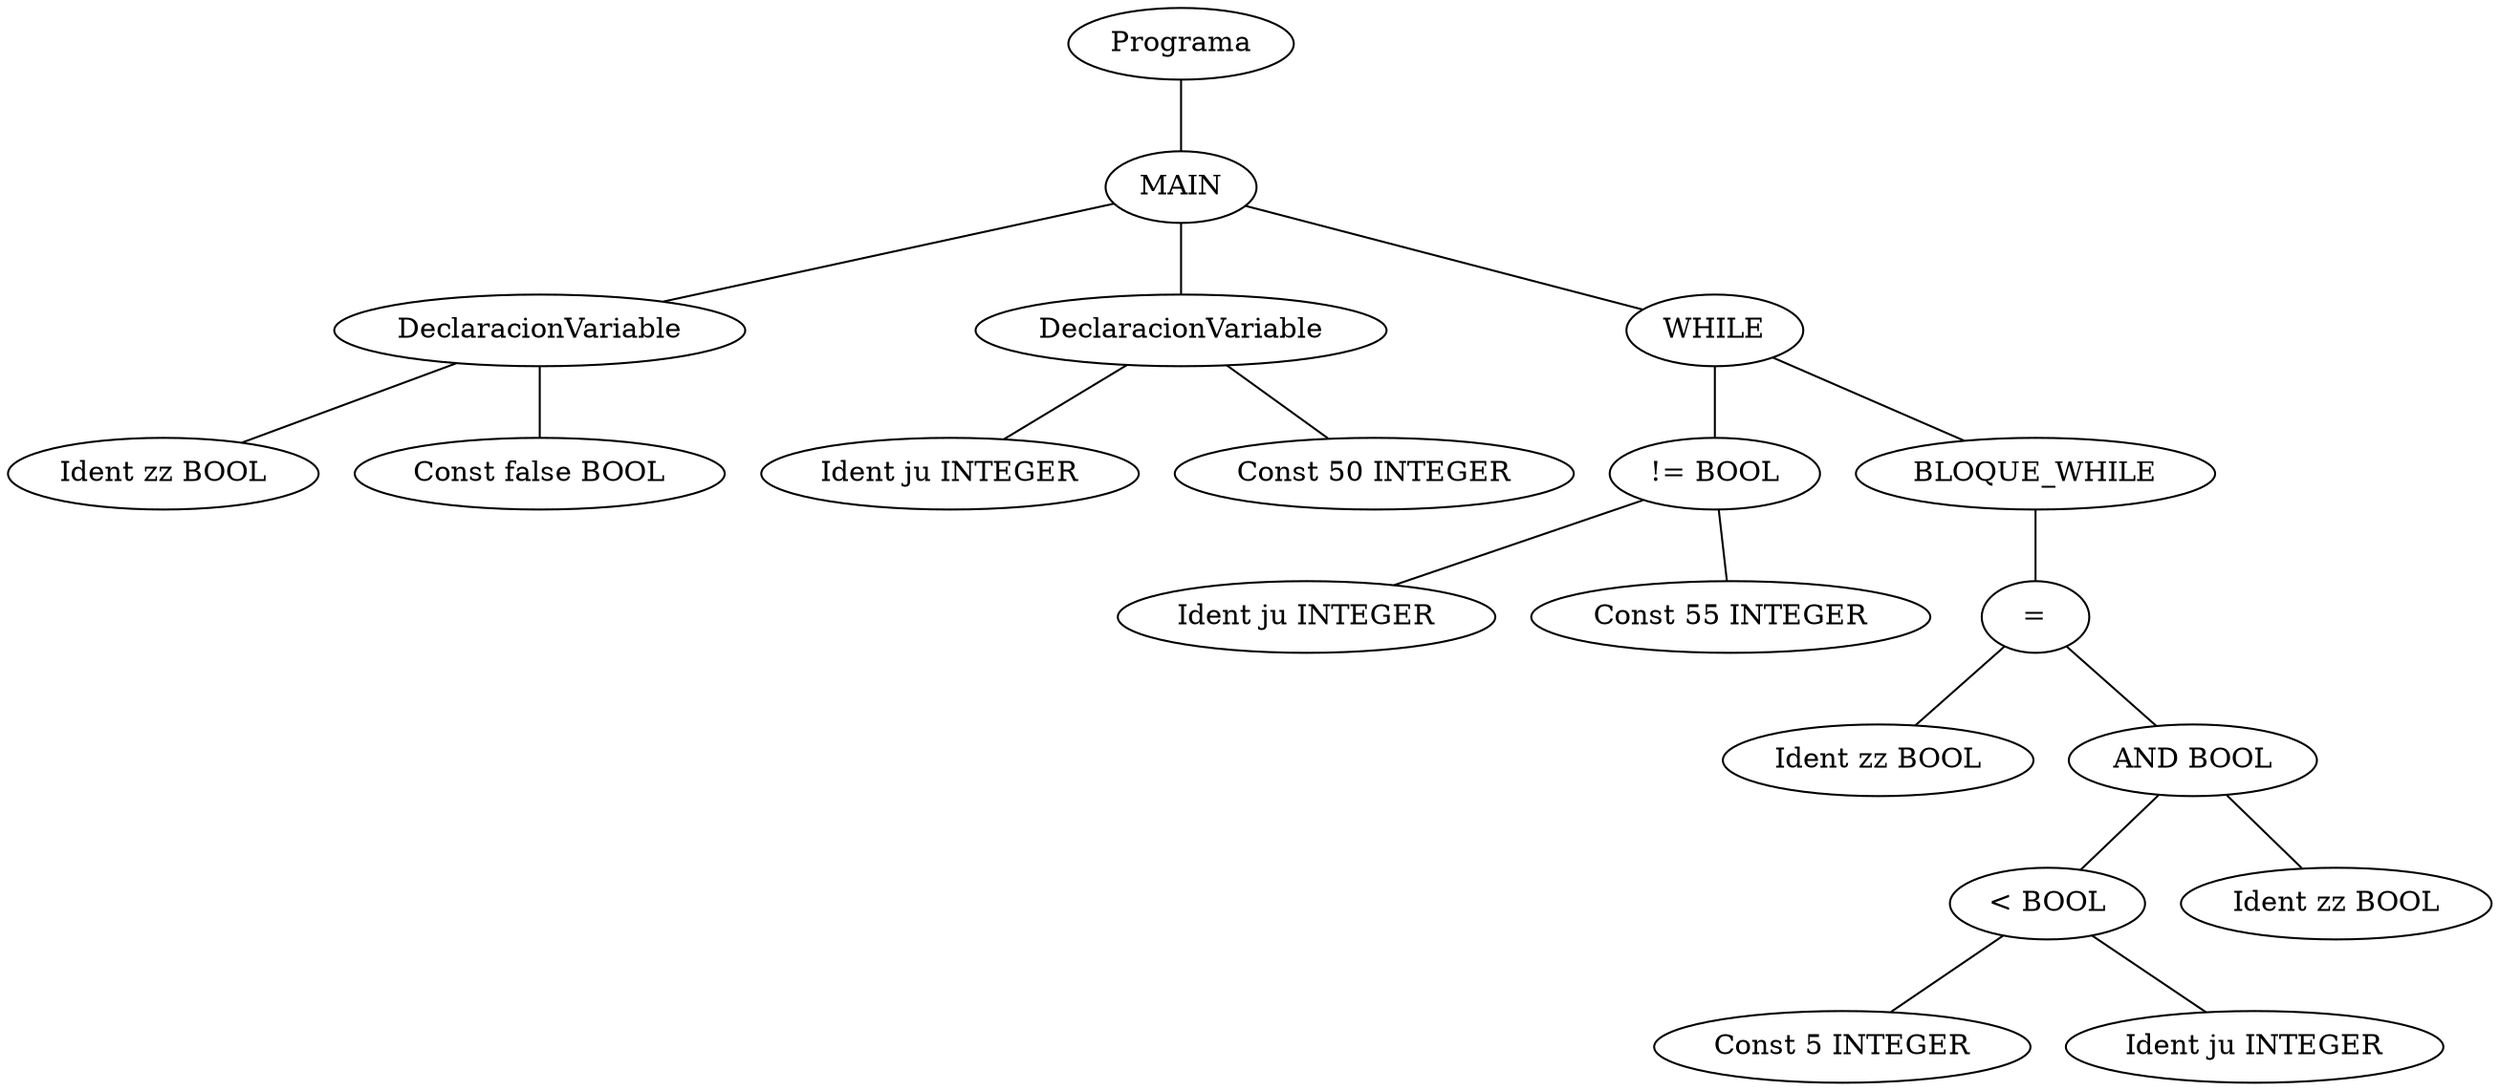 graph G {21 [label="Programa"]
22 [label="MAIN"]
21 -- 22
23 [label="DeclaracionVariable"]
22 -- 23
24 [label="Ident zz BOOL"]
23 -- 24
25 [label="Const false BOOL"]
23 -- 25
26 [label="DeclaracionVariable"]
22 -- 26
27 [label="Ident ju INTEGER"]
26 -- 27
28 [label="Const 50 INTEGER"]
26 -- 28
29 [label="WHILE"]
22 -- 29
30 [label="!= BOOL"]
29 -- 30
31 [label="Ident ju INTEGER"]
30 -- 31
32 [label="Const 55 INTEGER"]
30 -- 32
33 [label="BLOQUE_WHILE"]
29 -- 33
34 [label="="]
33 -- 34
35 [label="Ident zz BOOL"]
34 -- 35
36 [label="AND BOOL"]
34 -- 36
37 [label="< BOOL"]
36 -- 37
38 [label="Const 5 INTEGER"]
37 -- 38
39 [label="Ident ju INTEGER"]
37 -- 39
40 [label="Ident zz BOOL"]
36 -- 40
}
